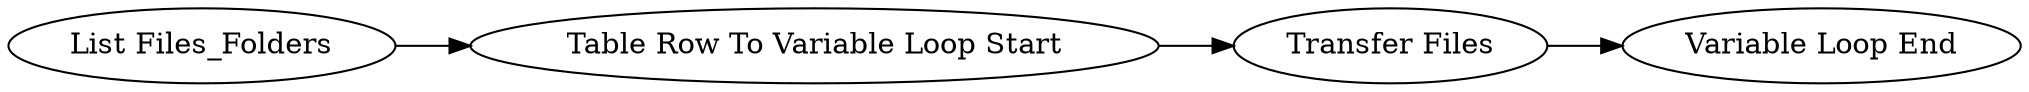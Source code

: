 digraph {
	25 -> 31
	1 -> 28
	28 -> 25
	1 [label="List Files_Folders"]
	31 [label="Variable Loop End"]
	28 [label="Table Row To Variable Loop Start"]
	25 [label="Transfer Files"]
	rankdir=LR
}
